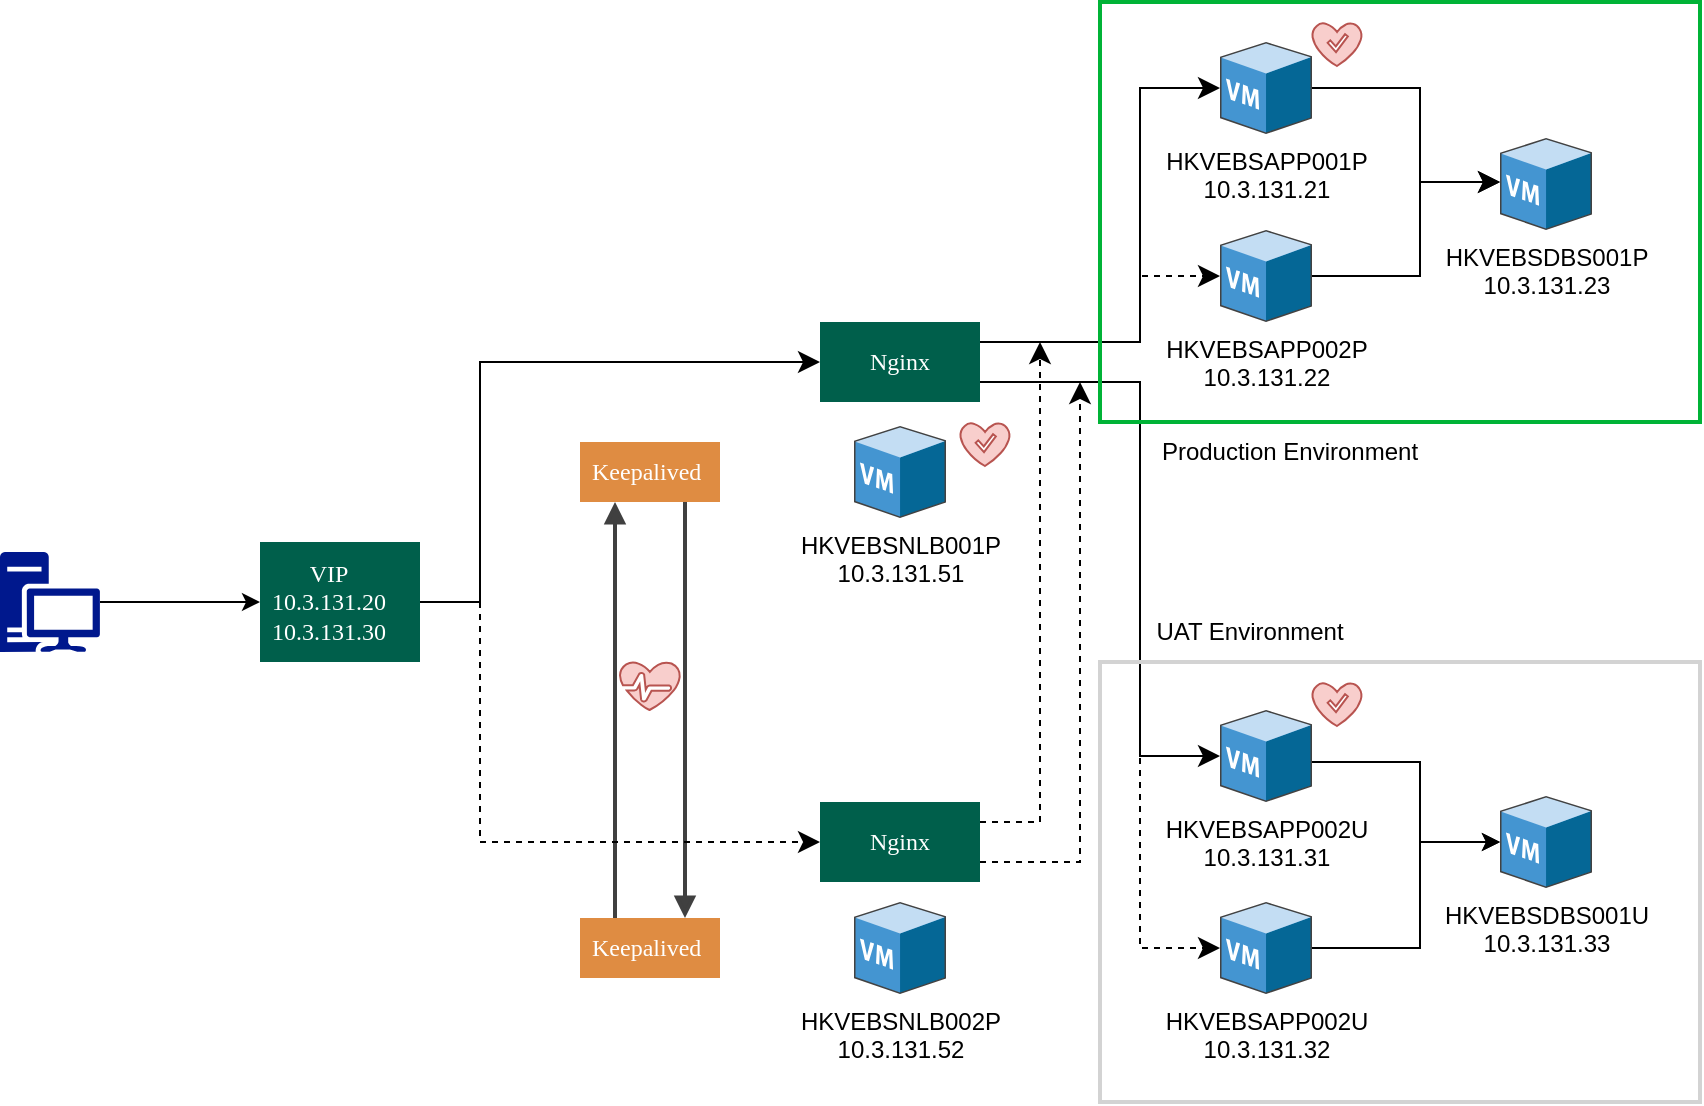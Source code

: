 <mxfile version="27.1.4">
  <diagram name="Page-1" id="8VxB4BbqgODA6P-S_9Hg">
    <mxGraphModel dx="1251" dy="660" grid="1" gridSize="10" guides="1" tooltips="1" connect="1" arrows="1" fold="1" page="1" pageScale="1" pageWidth="1169" pageHeight="827" math="0" shadow="0">
      <root>
        <mxCell id="0" />
        <mxCell id="1" parent="0" />
        <mxCell id="eBox8F9J_3k4DlokBTBl-2" value="&lt;div style=&quot;text-align: center;&quot;&gt;&lt;span style=&quot;background-color: transparent; color: light-dark(rgb(255, 255, 255), rgb(18, 18, 18));&quot;&gt;VIP&lt;/span&gt;&lt;/div&gt;&lt;div&gt;10.3.131.20&lt;/div&gt;&lt;div&gt;10.3.131.30&lt;/div&gt;" style="align=left;verticalAlign=middle;fontFamily=Tahoma;fillColor=#005f4b;strokeColor=none;fontColor=#ffffff;strokeWidth=2;html=1;whiteSpace=wrap;spacing=6;fontStyle=0" vertex="1" parent="1">
          <mxGeometry x="360" y="370" width="80" height="60" as="geometry" />
        </mxCell>
        <mxCell id="eBox8F9J_3k4DlokBTBl-4" value="Keepalived" style="align=left;verticalAlign=middle;fontFamily=Tahoma;fillColor=#df8c42;strokeColor=none;fontColor=#ffffff;strokeWidth=2;html=1;whiteSpace=wrap;spacing=6;fontStyle=0" vertex="1" parent="1">
          <mxGeometry x="520" y="320" width="70" height="30" as="geometry" />
        </mxCell>
        <mxCell id="eBox8F9J_3k4DlokBTBl-5" value="Keepalived" style="align=left;verticalAlign=middle;fontFamily=Tahoma;fillColor=#df8c42;strokeColor=none;fontColor=#ffffff;strokeWidth=2;html=1;whiteSpace=wrap;spacing=6;fontStyle=0" vertex="1" parent="1">
          <mxGeometry x="520" y="558" width="70" height="30" as="geometry" />
        </mxCell>
        <mxCell id="eBox8F9J_3k4DlokBTBl-6" value="&lt;div&gt;&lt;span style=&quot;background-color: transparent; color: light-dark(rgb(0, 0, 0), rgb(255, 255, 255));&quot;&gt;HKVEBSNLB001P&lt;/span&gt;&lt;/div&gt;&lt;div&gt;&lt;span style=&quot;background-color: transparent; color: light-dark(rgb(0, 0, 0), rgb(255, 255, 255));&quot;&gt;10.3.131.51&lt;/span&gt;&lt;/div&gt;" style="sketch=0;shadow=0;dashed=0;html=1;labelPosition=center;verticalLabelPosition=bottom;verticalAlign=top;align=center;outlineConnect=0;shape=mxgraph.veeam.3d.virtual_machine;" vertex="1" parent="1">
          <mxGeometry x="657" y="312" width="46" height="46" as="geometry" />
        </mxCell>
        <mxCell id="eBox8F9J_3k4DlokBTBl-7" value="&lt;div&gt;&lt;span style=&quot;background-color: transparent; color: light-dark(rgb(0, 0, 0), rgb(255, 255, 255));&quot;&gt;HKVEBSNLB002P&lt;/span&gt;&lt;/div&gt;&lt;div&gt;&lt;span style=&quot;background-color: transparent; color: light-dark(rgb(0, 0, 0), rgb(255, 255, 255));&quot;&gt;10.3.131.52&lt;/span&gt;&lt;/div&gt;" style="sketch=0;shadow=0;dashed=0;html=1;labelPosition=center;verticalLabelPosition=bottom;verticalAlign=top;align=center;outlineConnect=0;shape=mxgraph.veeam.3d.virtual_machine;" vertex="1" parent="1">
          <mxGeometry x="657" y="550" width="46" height="46" as="geometry" />
        </mxCell>
        <mxCell id="eBox8F9J_3k4DlokBTBl-8" value="" style="edgeStyle=none;rounded=0;html=1;entryX=0.25;entryY=1;jettySize=auto;orthogonalLoop=1;strokeColor=#404040;strokeWidth=2;fontColor=#000000;jumpStyle=none;endArrow=block;endFill=1;startArrow=none;exitX=0.25;exitY=0;exitDx=0;exitDy=0;entryDx=0;entryDy=0;" edge="1" parent="1" source="eBox8F9J_3k4DlokBTBl-5" target="eBox8F9J_3k4DlokBTBl-4">
          <mxGeometry width="100" relative="1" as="geometry">
            <mxPoint x="240" y="490" as="sourcePoint" />
            <mxPoint x="340" y="490" as="targetPoint" />
          </mxGeometry>
        </mxCell>
        <mxCell id="eBox8F9J_3k4DlokBTBl-9" value="" style="edgeStyle=none;rounded=0;html=1;entryX=0.75;entryY=0;jettySize=auto;orthogonalLoop=1;strokeColor=#404040;strokeWidth=2;fontColor=#000000;jumpStyle=none;endArrow=block;endFill=1;startArrow=none;exitX=0.75;exitY=1;exitDx=0;exitDy=0;entryDx=0;entryDy=0;" edge="1" parent="1" source="eBox8F9J_3k4DlokBTBl-4" target="eBox8F9J_3k4DlokBTBl-5">
          <mxGeometry width="100" relative="1" as="geometry">
            <mxPoint x="550" y="450" as="sourcePoint" />
            <mxPoint x="550" y="370" as="targetPoint" />
          </mxGeometry>
        </mxCell>
        <mxCell id="eBox8F9J_3k4DlokBTBl-10" value="" style="verticalLabelPosition=bottom;html=1;verticalAlign=top;align=center;strokeColor=#b85450;fillColor=#f8cecc;shape=mxgraph.azure.health_monitoring;" vertex="1" parent="1">
          <mxGeometry x="540" y="430" width="30" height="24" as="geometry" />
        </mxCell>
        <mxCell id="eBox8F9J_3k4DlokBTBl-12" value="" style="sketch=0;aspect=fixed;pointerEvents=1;shadow=0;dashed=0;html=1;strokeColor=none;labelPosition=center;verticalLabelPosition=bottom;verticalAlign=top;align=center;fillColor=#00188D;shape=mxgraph.mscae.enterprise.workstation_client" vertex="1" parent="1">
          <mxGeometry x="230" y="375" width="50" height="50" as="geometry" />
        </mxCell>
        <mxCell id="eBox8F9J_3k4DlokBTBl-13" value="" style="endArrow=classic;html=1;rounded=0;exitX=1;exitY=0.5;exitDx=0;exitDy=0;exitPerimeter=0;entryX=0;entryY=0.5;entryDx=0;entryDy=0;" edge="1" parent="1" source="eBox8F9J_3k4DlokBTBl-12" target="eBox8F9J_3k4DlokBTBl-2">
          <mxGeometry width="50" height="50" relative="1" as="geometry">
            <mxPoint x="510" y="490" as="sourcePoint" />
            <mxPoint x="560" y="440" as="targetPoint" />
          </mxGeometry>
        </mxCell>
        <mxCell id="eBox8F9J_3k4DlokBTBl-15" value="" style="edgeStyle=elbowEdgeStyle;elbow=horizontal;endArrow=classic;html=1;curved=0;rounded=0;endSize=8;startSize=8;entryX=0;entryY=0.5;entryDx=0;entryDy=0;" edge="1" parent="1" target="eBox8F9J_3k4DlokBTBl-17">
          <mxGeometry width="50" height="50" relative="1" as="geometry">
            <mxPoint x="440" y="400" as="sourcePoint" />
            <mxPoint x="600" y="280" as="targetPoint" />
            <Array as="points">
              <mxPoint x="470" y="330" />
            </Array>
          </mxGeometry>
        </mxCell>
        <mxCell id="eBox8F9J_3k4DlokBTBl-17" value="&lt;div style=&quot;&quot;&gt;Nginx&lt;/div&gt;" style="align=center;verticalAlign=middle;fontFamily=Tahoma;fillColor=#005f4b;strokeColor=none;fontColor=#ffffff;strokeWidth=2;html=1;whiteSpace=wrap;spacing=6;fontStyle=0" vertex="1" parent="1">
          <mxGeometry x="640" y="260" width="80" height="40" as="geometry" />
        </mxCell>
        <mxCell id="eBox8F9J_3k4DlokBTBl-21" value="" style="edgeStyle=elbowEdgeStyle;elbow=horizontal;endArrow=classic;html=1;curved=0;rounded=0;endSize=8;startSize=8;entryX=0;entryY=0.5;entryDx=0;entryDy=0;exitX=1;exitY=0.5;exitDx=0;exitDy=0;dashed=1;" edge="1" parent="1" target="eBox8F9J_3k4DlokBTBl-22" source="eBox8F9J_3k4DlokBTBl-2">
          <mxGeometry width="50" height="50" relative="1" as="geometry">
            <mxPoint x="440" y="640" as="sourcePoint" />
            <mxPoint x="600" y="520" as="targetPoint" />
            <Array as="points">
              <mxPoint x="470" y="460" />
            </Array>
          </mxGeometry>
        </mxCell>
        <mxCell id="eBox8F9J_3k4DlokBTBl-22" value="&lt;div style=&quot;&quot;&gt;Nginx&lt;/div&gt;" style="align=center;verticalAlign=middle;fontFamily=Tahoma;fillColor=#005f4b;strokeColor=none;fontColor=#ffffff;strokeWidth=2;html=1;whiteSpace=wrap;spacing=6;fontStyle=0;dashed=1;" vertex="1" parent="1">
          <mxGeometry x="640" y="500" width="80" height="40" as="geometry" />
        </mxCell>
        <mxCell id="eBox8F9J_3k4DlokBTBl-24" value="&lt;div&gt;HKVEBSAPP001P&lt;/div&gt;&lt;div&gt;10.3.131.21&lt;/div&gt;" style="sketch=0;shadow=0;dashed=0;html=1;labelPosition=center;verticalLabelPosition=bottom;verticalAlign=top;align=center;outlineConnect=0;shape=mxgraph.veeam.3d.virtual_machine;" vertex="1" parent="1">
          <mxGeometry x="840" y="120" width="46" height="46" as="geometry" />
        </mxCell>
        <mxCell id="eBox8F9J_3k4DlokBTBl-25" value="&lt;div&gt;HKVEBSAPP002P&lt;/div&gt;&lt;div&gt;10.3.131.22&lt;/div&gt;" style="sketch=0;shadow=0;dashed=0;html=1;labelPosition=center;verticalLabelPosition=bottom;verticalAlign=top;align=center;outlineConnect=0;shape=mxgraph.veeam.3d.virtual_machine;" vertex="1" parent="1">
          <mxGeometry x="840" y="214" width="46" height="46" as="geometry" />
        </mxCell>
        <mxCell id="eBox8F9J_3k4DlokBTBl-39" value="" style="edgeStyle=orthogonalEdgeStyle;rounded=0;orthogonalLoop=1;jettySize=auto;html=1;" edge="1" parent="1" source="eBox8F9J_3k4DlokBTBl-26" target="eBox8F9J_3k4DlokBTBl-34">
          <mxGeometry relative="1" as="geometry">
            <Array as="points">
              <mxPoint x="940" y="480" />
              <mxPoint x="940" y="520" />
            </Array>
          </mxGeometry>
        </mxCell>
        <mxCell id="eBox8F9J_3k4DlokBTBl-26" value="&lt;div&gt;HKVEBSAPP002U&lt;/div&gt;&lt;div&gt;10.3.131.31&lt;/div&gt;" style="sketch=0;shadow=0;dashed=0;html=1;labelPosition=center;verticalLabelPosition=bottom;verticalAlign=top;align=center;outlineConnect=0;shape=mxgraph.veeam.3d.virtual_machine;" vertex="1" parent="1">
          <mxGeometry x="840" y="454" width="46" height="46" as="geometry" />
        </mxCell>
        <mxCell id="eBox8F9J_3k4DlokBTBl-38" value="" style="edgeStyle=orthogonalEdgeStyle;rounded=0;orthogonalLoop=1;jettySize=auto;html=1;" edge="1" parent="1" source="eBox8F9J_3k4DlokBTBl-27" target="eBox8F9J_3k4DlokBTBl-34">
          <mxGeometry relative="1" as="geometry">
            <Array as="points">
              <mxPoint x="940" y="573" />
              <mxPoint x="940" y="520" />
            </Array>
          </mxGeometry>
        </mxCell>
        <mxCell id="eBox8F9J_3k4DlokBTBl-27" value="&lt;div&gt;HKVEBSAPP002U&lt;/div&gt;&lt;div&gt;10.3.131.32&lt;/div&gt;" style="sketch=0;shadow=0;dashed=0;html=1;labelPosition=center;verticalLabelPosition=bottom;verticalAlign=top;align=center;outlineConnect=0;shape=mxgraph.veeam.3d.virtual_machine;" vertex="1" parent="1">
          <mxGeometry x="840" y="550" width="46" height="46" as="geometry" />
        </mxCell>
        <mxCell id="eBox8F9J_3k4DlokBTBl-28" value="" style="edgeStyle=elbowEdgeStyle;elbow=horizontal;endArrow=classic;html=1;curved=0;rounded=0;endSize=8;startSize=8;" edge="1" parent="1" target="eBox8F9J_3k4DlokBTBl-24">
          <mxGeometry width="50" height="50" relative="1" as="geometry">
            <mxPoint x="720" y="270" as="sourcePoint" />
            <mxPoint x="780" y="280" as="targetPoint" />
            <Array as="points">
              <mxPoint x="800" y="250" />
            </Array>
          </mxGeometry>
        </mxCell>
        <mxCell id="eBox8F9J_3k4DlokBTBl-29" value="" style="edgeStyle=elbowEdgeStyle;elbow=horizontal;endArrow=classic;html=1;curved=0;rounded=0;endSize=8;startSize=8;exitX=1;exitY=0.25;exitDx=0;exitDy=0;dashed=1;" edge="1" parent="1" source="eBox8F9J_3k4DlokBTBl-17" target="eBox8F9J_3k4DlokBTBl-25">
          <mxGeometry width="50" height="50" relative="1" as="geometry">
            <mxPoint x="720" y="280" as="sourcePoint" />
            <mxPoint x="1150" y="270" as="targetPoint" />
            <Array as="points">
              <mxPoint x="800" y="300" />
            </Array>
          </mxGeometry>
        </mxCell>
        <mxCell id="eBox8F9J_3k4DlokBTBl-31" value="" style="edgeStyle=elbowEdgeStyle;elbow=horizontal;endArrow=classic;html=1;curved=0;rounded=0;endSize=8;startSize=8;exitX=1;exitY=0.75;exitDx=0;exitDy=0;" edge="1" parent="1" source="eBox8F9J_3k4DlokBTBl-17" target="eBox8F9J_3k4DlokBTBl-26">
          <mxGeometry width="50" height="50" relative="1" as="geometry">
            <mxPoint x="810" y="330" as="sourcePoint" />
            <mxPoint x="930" y="395" as="targetPoint" />
            <Array as="points">
              <mxPoint x="800" y="380" />
            </Array>
          </mxGeometry>
        </mxCell>
        <mxCell id="eBox8F9J_3k4DlokBTBl-32" value="" style="edgeStyle=elbowEdgeStyle;elbow=horizontal;endArrow=classic;html=1;curved=0;rounded=0;endSize=8;startSize=8;dashed=1;" edge="1" parent="1" target="eBox8F9J_3k4DlokBTBl-27">
          <mxGeometry width="50" height="50" relative="1" as="geometry">
            <mxPoint x="730" y="290" as="sourcePoint" />
            <mxPoint x="1100" y="475" as="targetPoint" />
            <Array as="points">
              <mxPoint x="800" y="430" />
            </Array>
          </mxGeometry>
        </mxCell>
        <mxCell id="eBox8F9J_3k4DlokBTBl-33" value="&lt;div&gt;HKVEBSDBS001P&lt;/div&gt;&lt;div&gt;10.3.131.23&lt;/div&gt;" style="sketch=0;shadow=0;dashed=0;html=1;labelPosition=center;verticalLabelPosition=bottom;verticalAlign=top;align=center;outlineConnect=0;shape=mxgraph.veeam.3d.virtual_machine;" vertex="1" parent="1">
          <mxGeometry x="980" y="168" width="46" height="46" as="geometry" />
        </mxCell>
        <mxCell id="eBox8F9J_3k4DlokBTBl-34" value="&lt;div&gt;HKVEBSDBS001U&lt;/div&gt;&lt;div&gt;10.3.131.33&lt;/div&gt;" style="sketch=0;shadow=0;dashed=0;html=1;labelPosition=center;verticalLabelPosition=bottom;verticalAlign=top;align=center;outlineConnect=0;shape=mxgraph.veeam.3d.virtual_machine;" vertex="1" parent="1">
          <mxGeometry x="980" y="497" width="46" height="46" as="geometry" />
        </mxCell>
        <mxCell id="eBox8F9J_3k4DlokBTBl-35" value="" style="edgeStyle=elbowEdgeStyle;elbow=horizontal;endArrow=classic;html=1;curved=0;rounded=0;endSize=8;startSize=8;" edge="1" parent="1" source="eBox8F9J_3k4DlokBTBl-24" target="eBox8F9J_3k4DlokBTBl-33">
          <mxGeometry width="50" height="50" relative="1" as="geometry">
            <mxPoint x="820" y="263" as="sourcePoint" />
            <mxPoint x="970" y="190" as="targetPoint" />
            <Array as="points">
              <mxPoint x="940" y="190" />
            </Array>
          </mxGeometry>
        </mxCell>
        <mxCell id="eBox8F9J_3k4DlokBTBl-36" value="" style="edgeStyle=elbowEdgeStyle;elbow=horizontal;endArrow=classic;html=1;curved=0;rounded=0;endSize=8;startSize=8;" edge="1" parent="1" source="eBox8F9J_3k4DlokBTBl-25">
          <mxGeometry width="50" height="50" relative="1" as="geometry">
            <mxPoint x="1030" y="323" as="sourcePoint" />
            <mxPoint x="980" y="190" as="targetPoint" />
            <Array as="points">
              <mxPoint x="940" y="210" />
            </Array>
          </mxGeometry>
        </mxCell>
        <mxCell id="eBox8F9J_3k4DlokBTBl-43" value="" style="rounded=0;whiteSpace=wrap;html=1;fillColor=none;strokeColor=#00B336;strokeWidth=2;" vertex="1" parent="1">
          <mxGeometry x="780" y="100" width="300" height="210" as="geometry" />
        </mxCell>
        <mxCell id="eBox8F9J_3k4DlokBTBl-41" value="" style="edgeStyle=elbowEdgeStyle;elbow=horizontal;endArrow=classic;html=1;curved=0;rounded=0;endSize=8;startSize=8;exitX=1;exitY=0.5;exitDx=0;exitDy=0;dashed=1;" edge="1" parent="1">
          <mxGeometry width="50" height="50" relative="1" as="geometry">
            <mxPoint x="720" y="510" as="sourcePoint" />
            <mxPoint x="750" y="270" as="targetPoint" />
            <Array as="points">
              <mxPoint x="750" y="490" />
            </Array>
          </mxGeometry>
        </mxCell>
        <mxCell id="eBox8F9J_3k4DlokBTBl-42" value="" style="edgeStyle=elbowEdgeStyle;elbow=horizontal;endArrow=classic;html=1;curved=0;rounded=0;endSize=8;startSize=8;exitX=1;exitY=0.75;exitDx=0;exitDy=0;dashed=1;" edge="1" parent="1" source="eBox8F9J_3k4DlokBTBl-22">
          <mxGeometry width="50" height="50" relative="1" as="geometry">
            <mxPoint x="990" y="720" as="sourcePoint" />
            <mxPoint x="770" y="290" as="targetPoint" />
            <Array as="points">
              <mxPoint x="770" y="390" />
            </Array>
          </mxGeometry>
        </mxCell>
        <mxCell id="eBox8F9J_3k4DlokBTBl-44" value="" style="rounded=0;whiteSpace=wrap;html=1;fillColor=none;strokeColor=#d3d3d3;strokeWidth=2;" vertex="1" parent="1">
          <mxGeometry x="780" y="430" width="300" height="220" as="geometry" />
        </mxCell>
        <mxCell id="eBox8F9J_3k4DlokBTBl-46" value="Production Environment" style="text;html=1;align=center;verticalAlign=middle;whiteSpace=wrap;rounded=0;" vertex="1" parent="1">
          <mxGeometry x="800" y="310" width="150" height="30" as="geometry" />
        </mxCell>
        <mxCell id="eBox8F9J_3k4DlokBTBl-47" value="UAT Environment" style="text;html=1;align=center;verticalAlign=middle;whiteSpace=wrap;rounded=0;" vertex="1" parent="1">
          <mxGeometry x="780" y="400" width="150" height="30" as="geometry" />
        </mxCell>
        <mxCell id="eBox8F9J_3k4DlokBTBl-49" value="" style="verticalLabelPosition=bottom;html=1;verticalAlign=top;align=center;strokeColor=#b85450;fillColor=#f8cecc;shape=mxgraph.azure.healthy;" vertex="1" parent="1">
          <mxGeometry x="886" y="110" width="25" height="22" as="geometry" />
        </mxCell>
        <mxCell id="eBox8F9J_3k4DlokBTBl-50" value="" style="verticalLabelPosition=bottom;html=1;verticalAlign=top;align=center;strokeColor=#b85450;fillColor=#f8cecc;shape=mxgraph.azure.healthy;" vertex="1" parent="1">
          <mxGeometry x="886" y="440" width="25" height="22" as="geometry" />
        </mxCell>
        <mxCell id="eBox8F9J_3k4DlokBTBl-51" value="" style="verticalLabelPosition=bottom;html=1;verticalAlign=top;align=center;strokeColor=#b85450;fillColor=#f8cecc;shape=mxgraph.azure.healthy;" vertex="1" parent="1">
          <mxGeometry x="710" y="310" width="25" height="22" as="geometry" />
        </mxCell>
      </root>
    </mxGraphModel>
  </diagram>
</mxfile>
